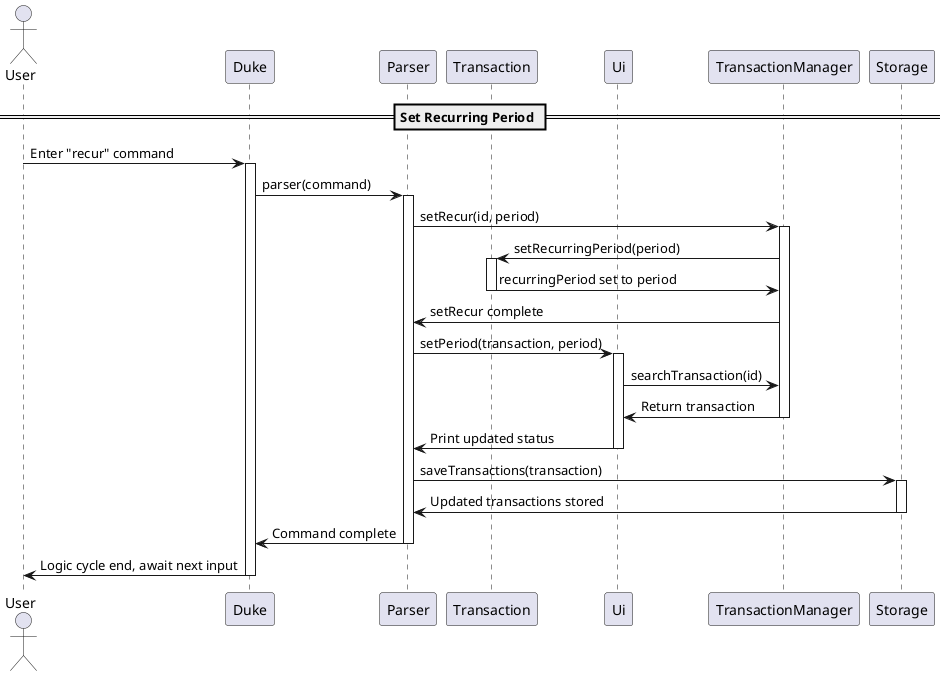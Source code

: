 @startuml

actor User
participant Duke
participant Parser
participant Transaction
participant Ui
participant TransactionManager
participant Storage

== Set Recurring Period ==
User -> Duke : Enter "recur" command
activate Duke
Duke -> Parser : parser(command)
activate Parser
Parser -> TransactionManager : setRecur(id, period)
activate TransactionManager
TransactionManager -> Transaction : setRecurringPeriod(period)
activate Transaction
Transaction -> TransactionManager : recurringPeriod set to period
deactivate Transaction
TransactionManager -> Parser : setRecur complete
Parser -> Ui : setPeriod(transaction, period)
activate Ui
Ui -> TransactionManager : searchTransaction(id)
TransactionManager -> Ui : Return transaction
deactivate TransactionManager
Ui -> Parser : Print updated status
deactivate Ui
Parser -> Storage : saveTransactions(transaction)
activate Storage
Storage -> Parser : Updated transactions stored
deactivate Storage
Parser -> Duke : Command complete
deactivate Parser
Duke -> User : Logic cycle end, await next input
deactivate Duke


@enduml

